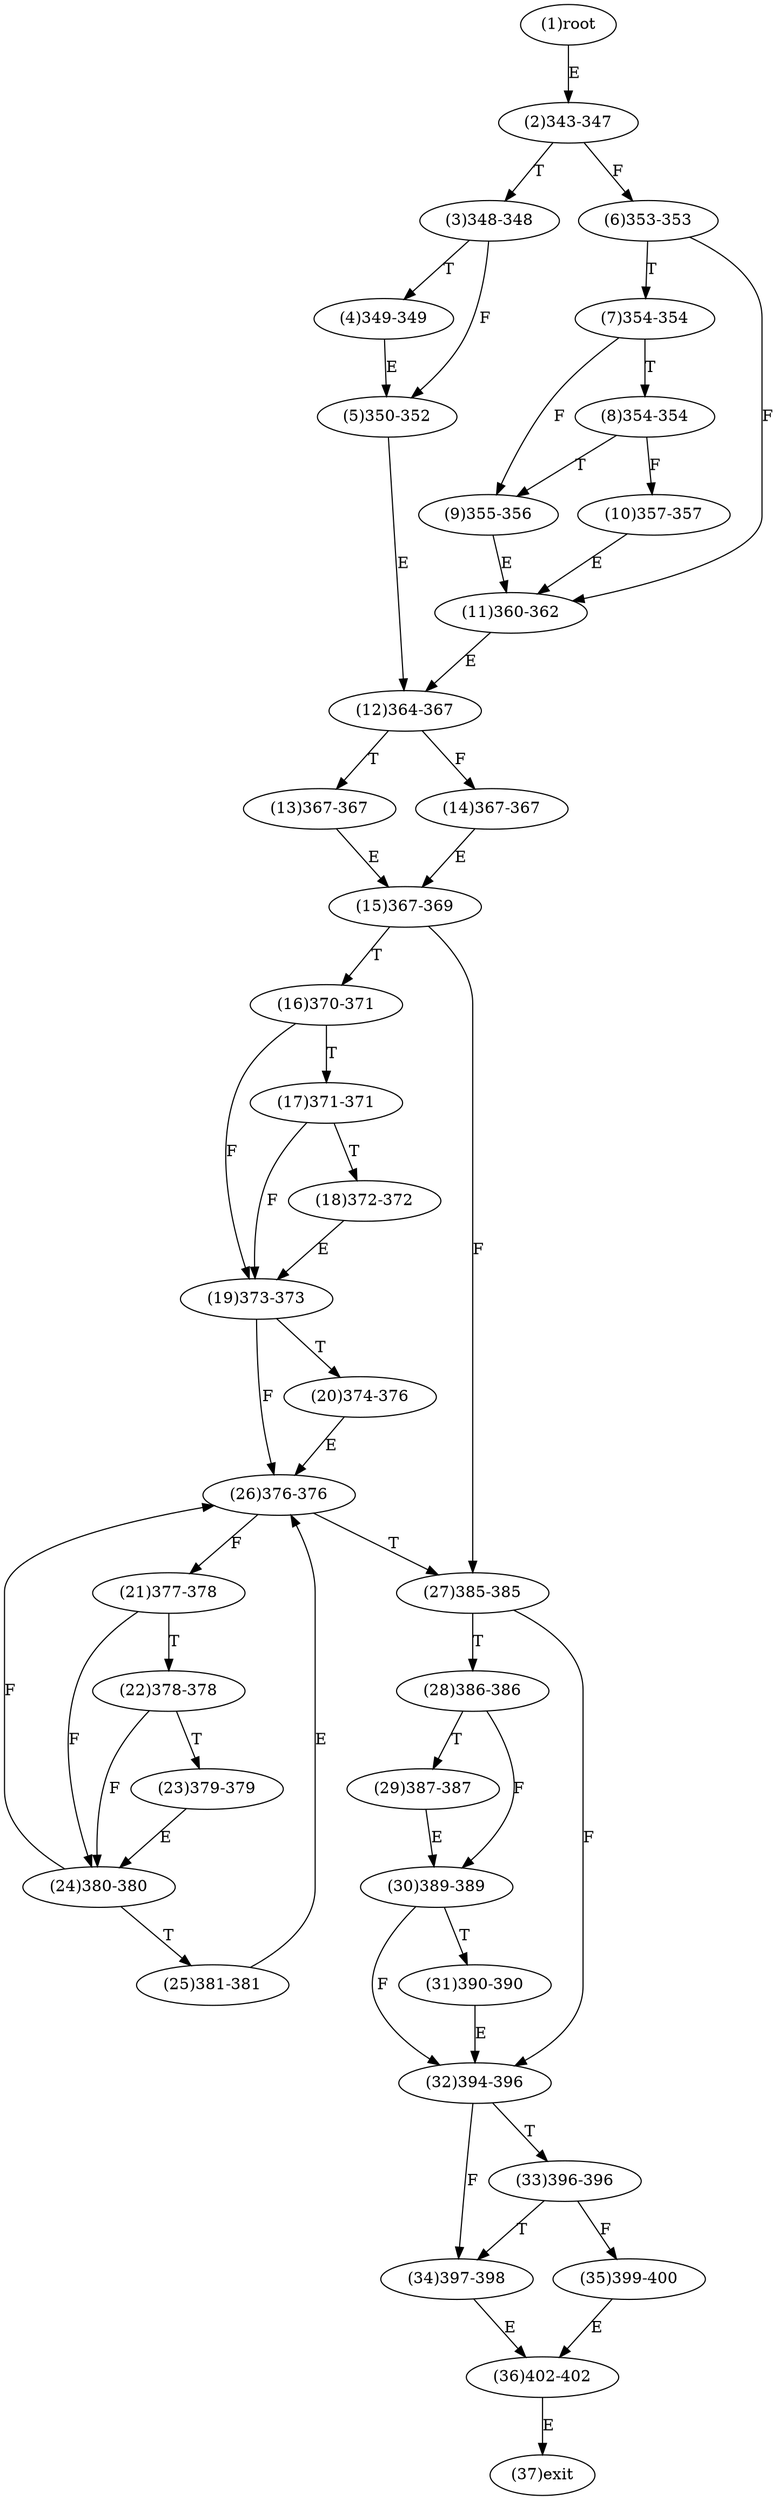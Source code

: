 digraph "" { 
1[ label="(1)root"];
2[ label="(2)343-347"];
3[ label="(3)348-348"];
4[ label="(4)349-349"];
5[ label="(5)350-352"];
6[ label="(6)353-353"];
7[ label="(7)354-354"];
8[ label="(8)354-354"];
9[ label="(9)355-356"];
10[ label="(10)357-357"];
11[ label="(11)360-362"];
12[ label="(12)364-367"];
13[ label="(13)367-367"];
14[ label="(14)367-367"];
15[ label="(15)367-369"];
17[ label="(17)371-371"];
16[ label="(16)370-371"];
19[ label="(19)373-373"];
18[ label="(18)372-372"];
21[ label="(21)377-378"];
20[ label="(20)374-376"];
23[ label="(23)379-379"];
22[ label="(22)378-378"];
25[ label="(25)381-381"];
24[ label="(24)380-380"];
27[ label="(27)385-385"];
26[ label="(26)376-376"];
29[ label="(29)387-387"];
28[ label="(28)386-386"];
31[ label="(31)390-390"];
30[ label="(30)389-389"];
34[ label="(34)397-398"];
35[ label="(35)399-400"];
32[ label="(32)394-396"];
33[ label="(33)396-396"];
36[ label="(36)402-402"];
37[ label="(37)exit"];
1->2[ label="E"];
2->6[ label="F"];
2->3[ label="T"];
3->5[ label="F"];
3->4[ label="T"];
4->5[ label="E"];
5->12[ label="E"];
6->11[ label="F"];
6->7[ label="T"];
7->9[ label="F"];
7->8[ label="T"];
8->10[ label="F"];
8->9[ label="T"];
9->11[ label="E"];
10->11[ label="E"];
11->12[ label="E"];
12->14[ label="F"];
12->13[ label="T"];
13->15[ label="E"];
14->15[ label="E"];
15->27[ label="F"];
15->16[ label="T"];
16->19[ label="F"];
16->17[ label="T"];
17->19[ label="F"];
17->18[ label="T"];
18->19[ label="E"];
19->26[ label="F"];
19->20[ label="T"];
20->26[ label="E"];
21->24[ label="F"];
21->22[ label="T"];
22->24[ label="F"];
22->23[ label="T"];
23->24[ label="E"];
24->26[ label="F"];
24->25[ label="T"];
25->26[ label="E"];
26->21[ label="F"];
26->27[ label="T"];
27->32[ label="F"];
27->28[ label="T"];
28->30[ label="F"];
28->29[ label="T"];
29->30[ label="E"];
30->32[ label="F"];
30->31[ label="T"];
31->32[ label="E"];
32->34[ label="F"];
32->33[ label="T"];
33->35[ label="F"];
33->34[ label="T"];
34->36[ label="E"];
35->36[ label="E"];
36->37[ label="E"];
}
